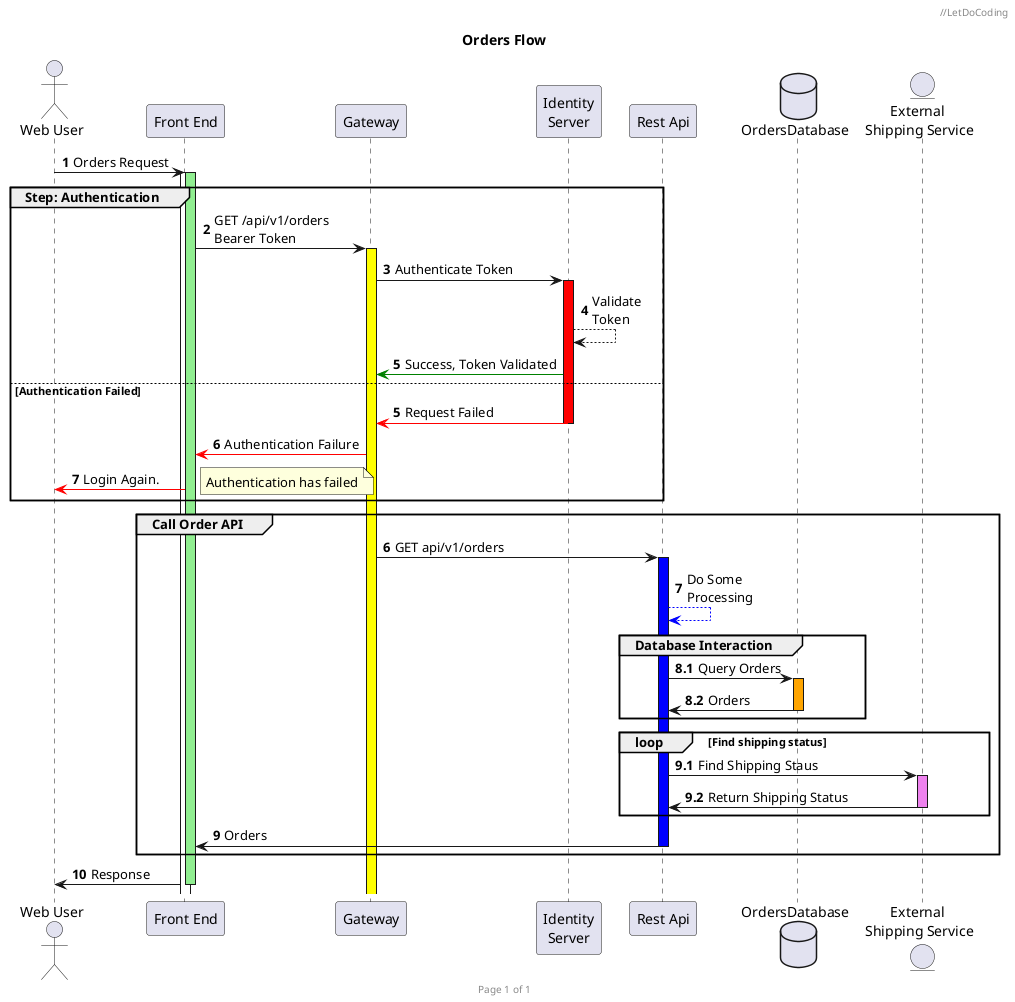 @startuml my simple order request

'skinparam <TYPE><ATTRIBUTE> <VALUE>

header //LetDoCoding
footer Page %page% of %lastpage%
title "Orders Flow"
actor "Web User" as WebUser
participant "Front End" as Portal 
participant Gateway
'participant "Identity\nServer" as IdentityServer #yellow
participant "Identity\nServer" as IdentityServer 
participant "Rest Api" as RestApi
database OrdersDatabase
entity "External \nShipping Service" as ExternalShippingService

autonumber
WebUser -> Portal ++ : Orders Request
activate Portal #LightGreen
group Step: Authentication
    Portal -> Gateway: GET /api/v1/orders\nBearer Token
    activate Gateway #Yellow
    Gateway -> IdentityServer: Authenticate Token
    activate IdentityServer #Red
    IdentityServer --> IdentityServer : Validate\nToken
    IdentityServer -[#green]> Gateway : Success, Token Validated
else Authentication Failed
    autonumber 5
    IdentityServer -[#red]> Gateway -- : Request Failed
    Gateway -[#red]> Portal : Authentication Failure
    Portal -[#red]> WebUser : Login Again.
    note right : Authentication has failed
end

autonumber 6
group Call Order API
    Gateway -> RestApi : GET api/v1/orders
    activate RestApi #Blue
    RestApi --[#blue]> RestApi : Do Some\nProcessing
    group Database Interaction
        autonumber 8.1
        RestApi -> OrdersDatabase: Query Orders
        activate OrdersDatabase #Orange
        OrdersDatabase -> RestApi --: Orders
    end

    'loop
    autonumber inc A
    loop Find shipping status
        'create ExternalShippingService
        RestApi -> ExternalShippingService: Find Shipping Staus
        activate ExternalShippingService #Violet
        ExternalShippingService -> RestApi -- : Return Shipping Status
    end
    autonumber 9
    RestApi -> Portal --: Orders
end
Portal -> WebUser --: Response



@enduml